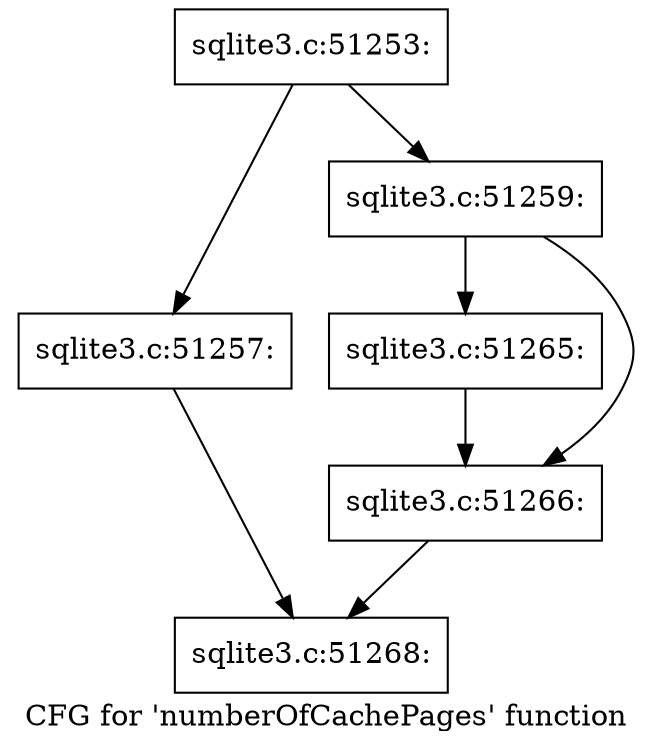 digraph "CFG for 'numberOfCachePages' function" {
	label="CFG for 'numberOfCachePages' function";

	Node0x55c0f7322000 [shape=record,label="{sqlite3.c:51253:}"];
	Node0x55c0f7322000 -> Node0x55c0f7322490;
	Node0x55c0f7322000 -> Node0x55c0f7322530;
	Node0x55c0f7322490 [shape=record,label="{sqlite3.c:51257:}"];
	Node0x55c0f7322490 -> Node0x55c0f7322180;
	Node0x55c0f7322530 [shape=record,label="{sqlite3.c:51259:}"];
	Node0x55c0f7322530 -> Node0x55c0f7327970;
	Node0x55c0f7322530 -> Node0x55c0f73279c0;
	Node0x55c0f7327970 [shape=record,label="{sqlite3.c:51265:}"];
	Node0x55c0f7327970 -> Node0x55c0f73279c0;
	Node0x55c0f73279c0 [shape=record,label="{sqlite3.c:51266:}"];
	Node0x55c0f73279c0 -> Node0x55c0f7322180;
	Node0x55c0f7322180 [shape=record,label="{sqlite3.c:51268:}"];
}
